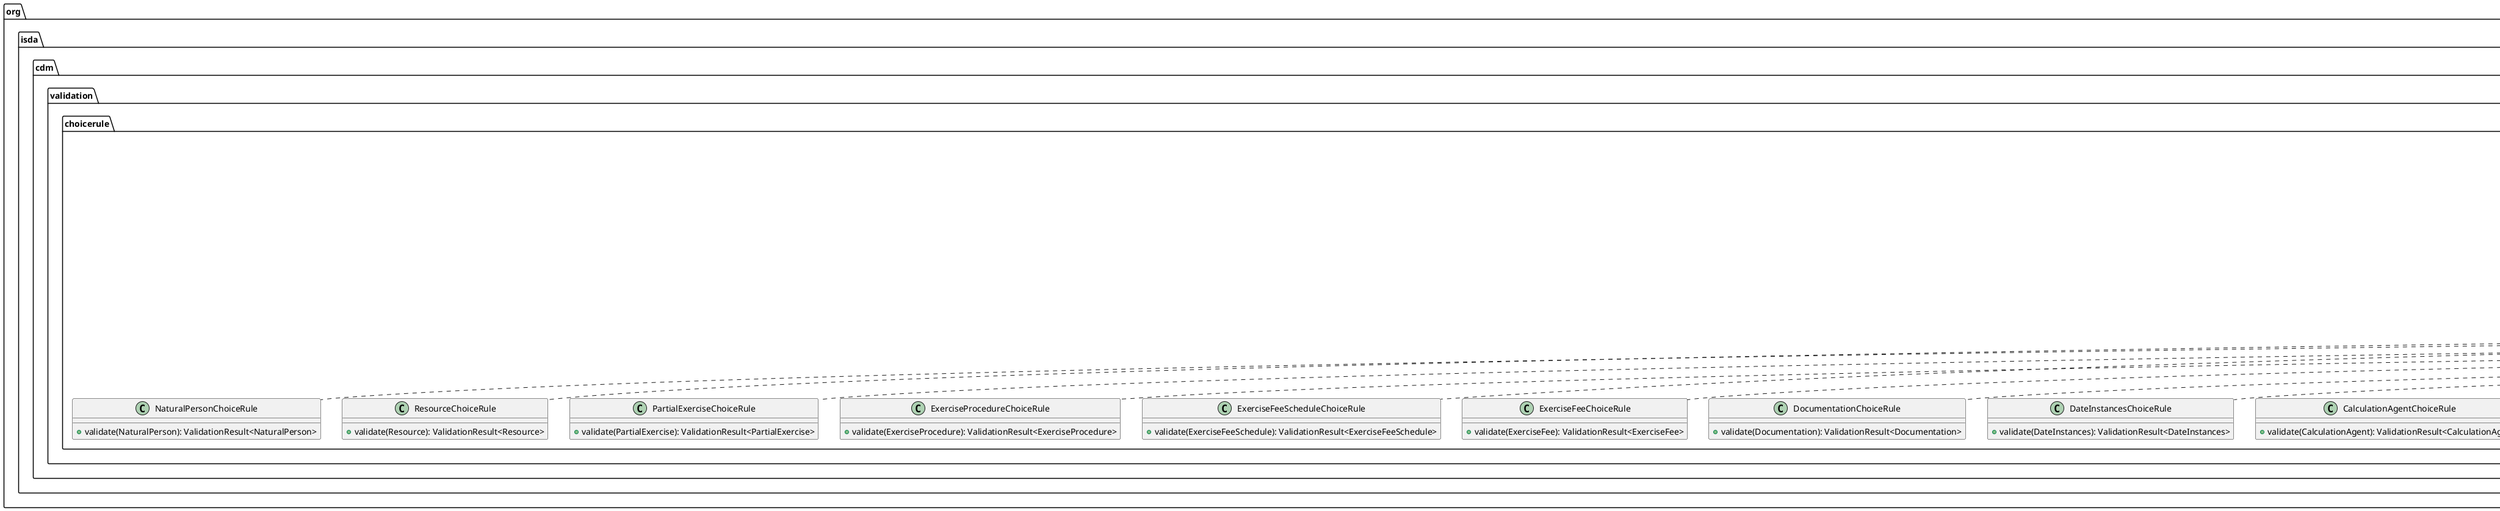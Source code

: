 @startuml

    namespace org.isda.cdm.validation.choicerule {

        class NaturalPersonChoiceRule [[NaturalPersonChoiceRule.html]] {
            +validate(NaturalPerson): ValidationResult<NaturalPerson>
        }

        class ResourceChoiceRule [[ResourceChoiceRule.html]] {
            +validate(Resource): ValidationResult<Resource>
        }

        class PartialExerciseChoiceRule [[PartialExerciseChoiceRule.html]] {
            +validate(PartialExercise): ValidationResult<PartialExercise>
        }

        class ExerciseProcedureChoiceRule [[ExerciseProcedureChoiceRule.html]] {
            +validate(ExerciseProcedure): ValidationResult<ExerciseProcedure>
        }

        class ExerciseFeeScheduleChoiceRule [[ExerciseFeeScheduleChoiceRule.html]] {
            +validate(ExerciseFeeSchedule): ValidationResult<ExerciseFeeSchedule>
        }

        class ExerciseFeeChoiceRule [[ExerciseFeeChoiceRule.html]] {
            +validate(ExerciseFee): ValidationResult<ExerciseFee>
        }

        class DocumentationChoiceRule [[DocumentationChoiceRule.html]] {
            +validate(Documentation): ValidationResult<Documentation>
        }

        class DateInstancesChoiceRule [[DateInstancesChoiceRule.html]] {
            +validate(DateInstances): ValidationResult<DateInstances>
        }

        class CalculationAgentChoiceRule [[CalculationAgentChoiceRule.html]] {
            +validate(CalculationAgent): ValidationResult<CalculationAgent>
        }

        class BusinessCentersChoiceRule [[BusinessCentersChoiceRule.html]] {
            +validate(BusinessCenters): ValidationResult<BusinessCenters>
        }

        class AdjustableOrRelativeDatesChoiceRule [[AdjustableOrRelativeDatesChoiceRule.html]] {
            +validate(AdjustableOrRelativeDates): ValidationResult<AdjustableOrRelativeDates>
        }

        class AdjustableOrRelativeDateChoiceRule [[AdjustableOrRelativeDateChoiceRule.html]] {
            +validate(AdjustableOrRelativeDate): ValidationResult<AdjustableOrRelativeDate>
        }

        class AdjustableDateChoiceRule [[AdjustableDateChoiceRule.html]] {
            +validate(AdjustableDate): ValidationResult<AdjustableDate>
        }

        class WeightedAveragingObservationChoiceRule [[WeightedAveragingObservationChoiceRule.html]] {
            +validate(WeightedAveragingObservation): ValidationResult<WeightedAveragingObservation>
        }

        class TriggerChoice2ChoiceRule [[TriggerChoice2ChoiceRule.html]] {
            +validate(Trigger): ValidationResult<Trigger>
        }

        class TriggerChoice1ChoiceRule [[TriggerChoice1ChoiceRule.html]] {
            +validate(Trigger): ValidationResult<Trigger>
        }

        class PubliclyAvailableInformationChoiceRule [[PubliclyAvailableInformationChoiceRule.html]] {
            +validate(PubliclyAvailableInformation): ValidationResult<PubliclyAvailableInformation>
        }

        class OptionSettlementChoice2ChoiceRule [[OptionSettlementChoice2ChoiceRule.html]] {
            +validate(OptionSettlement): ValidationResult<OptionSettlement>
        }

        class OptionSettlementChoice1ChoiceRule [[OptionSettlementChoice1ChoiceRule.html]] {
            +validate(OptionSettlement): ValidationResult<OptionSettlement>
        }

        class FxFeatureChoiceRule [[FxFeatureChoiceRule.html]] {
            +validate(FxFeature): ValidationResult<FxFeature>
        }

        class FeaturePaymentChoiceRule [[FeaturePaymentChoiceRule.html]] {
            +validate(FeaturePayment): ValidationResult<FeaturePayment>
        }

        class AveragingPeriodChoiceRule [[AveragingPeriodChoiceRule.html]] {
            +validate(AveragingPeriod): ValidationResult<AveragingPeriod>
        }

        class PaymentCalculationPeriodChoiceRule [[PaymentCalculationPeriodChoiceRule.html]] {
            +validate(PaymentCalculationPeriod): ValidationResult<PaymentCalculationPeriod>
        }

        class OptionalEarlyTerminationChoiceRule [[OptionalEarlyTerminationChoiceRule.html]] {
            +validate(OptionalEarlyTermination): ValidationResult<OptionalEarlyTermination>
        }

        class NonDeliverableSettlementChoiceRule [[NonDeliverableSettlementChoiceRule.html]] {
            +validate(NonDeliverableSettlement): ValidationResult<NonDeliverableSettlement>
        }

        class FxFixingDateChoice2ChoiceRule [[FxFixingDateChoice2ChoiceRule.html]] {
            +validate(FxFixingDate): ValidationResult<FxFixingDate>
        }

        class FxFixingDateChoice1ChoiceRule [[FxFixingDateChoice1ChoiceRule.html]] {
            +validate(FxFixingDate): ValidationResult<FxFixingDate>
        }

        class ExtendibleProvisionChoiceRule [[ExtendibleProvisionChoiceRule.html]] {
            +validate(ExtendibleProvision): ValidationResult<ExtendibleProvision>
        }

        class CashSettlementPaymentDateChoiceRule [[CashSettlementPaymentDateChoiceRule.html]] {
            +validate(CashSettlementPaymentDate): ValidationResult<CashSettlementPaymentDate>
        }

        class OptionCashSettlementChoiceRule [[OptionCashSettlementChoiceRule.html]] {
            +validate(OptionCashSettlement): ValidationResult<OptionCashSettlement>
        }

        class CancelableProvisonChoiceRule [[CancelableProvisonChoiceRule.html]] {
            +validate(CancelableProvision): ValidationResult<CancelableProvision>
        }

        class CalculationPeriodDatesChoice2ChoiceRule [[CalculationPeriodDatesChoice2ChoiceRule.html]] {
            +validate(CalculationPeriodDates): ValidationResult<CalculationPeriodDates>
        }

        class CalculationPeriodDatesChoice1ChoiceRule [[CalculationPeriodDatesChoice1ChoiceRule.html]] {
            +validate(CalculationPeriodDates): ValidationResult<CalculationPeriodDates>
        }

        class CalculationPeriodChoice4ChoiceRule [[CalculationPeriodChoice4ChoiceRule.html]] {
            +validate(CalculationPeriod): ValidationResult<CalculationPeriod>
        }

        class CalculationPeriodChoice3ChoiceRule [[CalculationPeriodChoice3ChoiceRule.html]] {
            +validate(CalculationPeriod): ValidationResult<CalculationPeriod>
        }

        class CalculationPeriodChoice2ChoiceRule [[CalculationPeriodChoice2ChoiceRule.html]] {
            +validate(CalculationPeriod): ValidationResult<CalculationPeriod>
        }

        class CalculationPeriodChoice1ChoiceRule [[CalculationPeriodChoice1ChoiceRule.html]] {
            +validate(CalculationPeriod): ValidationResult<CalculationPeriod>
        }

        class PartyContractIdentifierChoiceRule [[PartyContractIdentifierChoiceRule.html]] {
            +validate(PartyContractIdentifier): ValidationResult<PartyContractIdentifier>
        }

        class ContractIdentifierChoiceRule [[ContractIdentifierChoiceRule.html]] {
            +validate(ContractIdentifier): ValidationResult<ContractIdentifier>
        }

        class ReferencePairChoiceRule [[ReferencePairChoiceRule.html]] {
            +validate(ReferencePair): ValidationResult<ReferencePair>
        }

        class ReferenceObligationChoice2ChoiceRule [[ReferenceObligationChoice2ChoiceRule.html]] {
            +validate(ReferenceObligation): ValidationResult<ReferenceObligation>
        }

        class ReferenceObligationChoice1ChoiceRule [[ReferenceObligationChoice1ChoiceRule.html]] {
            +validate(ReferenceObligation): ValidationResult<ReferenceObligation>
        }

        class ReferenceInformationChoiceRule [[ReferenceInformationChoiceRule.html]] {
            +validate(ReferenceInformation): ValidationResult<ReferenceInformation>
        }

        class OptionStrikeExpressionChoiceRule [[OptionStrikeExpressionChoiceRule.html]] {
            +validate(OptionStrike): ValidationResult<OptionStrike>
        }

        class ObligationsChoiceRule [[ObligationsChoiceRule.html]] {
            +validate(Obligations): ValidationResult<Obligations>
        }

        class DeliverableObligationsChoiceRule [[DeliverableObligationsChoiceRule.html]] {
            +validate(DeliverableObligations): ValidationResult<DeliverableObligations>
        }

        class CashSettlementTermsChoiceRule [[CashSettlementTermsChoiceRule.html]] {
            +validate(CashSettlementTerms): ValidationResult<CashSettlementTerms>
        }

        class BasketReferenceInformationChoiceRule [[BasketReferenceInformationChoiceRule.html]] {
            +validate(BasketReferenceInformation): ValidationResult<BasketReferenceInformation>
        }

        class MortgageChoiceRule [[MortgageChoiceRule.html]] {
            +validate(Mortgage): ValidationResult<Mortgage>
        }

        class FixedIncomeSecurityChoiceRule [[FixedIncomeSecurityChoiceRule.html]] {
            +validate(FixedIncomeSecurity): ValidationResult<FixedIncomeSecurity>
        }

        class PaymentDatesChoiceRule [[PaymentDatesChoiceRule.html]] {
            +validate(PaymentDates): ValidationResult<PaymentDates>
        }

        class GeneralTermsChoiceRule [[GeneralTermsChoiceRule.html]] {
            +validate(GeneralTerms): ValidationResult<GeneralTerms>
        }

        class CreditDefaultPayoutChoiceRule [[CreditDefaultPayoutChoiceRule.html]] {
            +validate(CreditDefaultPayout): ValidationResult<CreditDefaultPayout>
        }

        class ContractualQuantityChoiceRule [[ContractualQuantityChoiceRule.html]] {
            +validate(ContractualQuantity): ValidationResult<ContractualQuantity>
        }

        class TransferChoice2ChoiceRule [[TransferChoice2ChoiceRule.html]] {
            +validate(Transfer): ValidationResult<Transfer>
        }

        class TransferChoice1ChoiceRule [[TransferChoice1ChoiceRule.html]] {
            +validate(Transfer): ValidationResult<Transfer>
        }

        class PhysicalExerciseChoiceRule [[PhysicalExerciseChoiceRule.html]] {
            +validate(PhysicalExercise): ValidationResult<PhysicalExercise>
        }

        class ExerciseOutcomeChoiceRule [[ExerciseOutcomeChoiceRule.html]] {
            +validate(ExerciseOutcome): ValidationResult<ExerciseOutcome>
        }

        interface com.rosetta.model.lib.validation.Validator<T> {
            {abstract} +validate(T): ValidationResult<T>
        }
        com.rosetta.model.lib.validation.Validator <|.. NaturalPersonChoiceRule

        com.rosetta.model.lib.validation.Validator <|.. ResourceChoiceRule

        com.rosetta.model.lib.validation.Validator <|.. PartialExerciseChoiceRule

        com.rosetta.model.lib.validation.Validator <|.. ExerciseProcedureChoiceRule

        com.rosetta.model.lib.validation.Validator <|.. ExerciseFeeScheduleChoiceRule

        com.rosetta.model.lib.validation.Validator <|.. ExerciseFeeChoiceRule

        com.rosetta.model.lib.validation.Validator <|.. DocumentationChoiceRule

        com.rosetta.model.lib.validation.Validator <|.. DateInstancesChoiceRule

        com.rosetta.model.lib.validation.Validator <|.. CalculationAgentChoiceRule

        com.rosetta.model.lib.validation.Validator <|.. BusinessCentersChoiceRule

        com.rosetta.model.lib.validation.Validator <|.. AdjustableOrRelativeDatesChoiceRule

        com.rosetta.model.lib.validation.Validator <|.. AdjustableOrRelativeDateChoiceRule

        com.rosetta.model.lib.validation.Validator <|.. AdjustableDateChoiceRule

        com.rosetta.model.lib.validation.Validator <|.. WeightedAveragingObservationChoiceRule

        com.rosetta.model.lib.validation.Validator <|.. TriggerChoice2ChoiceRule

        com.rosetta.model.lib.validation.Validator <|.. TriggerChoice1ChoiceRule

        com.rosetta.model.lib.validation.Validator <|.. PubliclyAvailableInformationChoiceRule

        com.rosetta.model.lib.validation.Validator <|.. OptionSettlementChoice2ChoiceRule

        com.rosetta.model.lib.validation.Validator <|.. OptionSettlementChoice1ChoiceRule

        com.rosetta.model.lib.validation.Validator <|.. FxFeatureChoiceRule

        com.rosetta.model.lib.validation.Validator <|.. FeaturePaymentChoiceRule

        com.rosetta.model.lib.validation.Validator <|.. AveragingPeriodChoiceRule

        com.rosetta.model.lib.validation.Validator <|.. PaymentCalculationPeriodChoiceRule

        com.rosetta.model.lib.validation.Validator <|.. OptionalEarlyTerminationChoiceRule

        com.rosetta.model.lib.validation.Validator <|.. NonDeliverableSettlementChoiceRule

        com.rosetta.model.lib.validation.Validator <|.. FxFixingDateChoice2ChoiceRule

        com.rosetta.model.lib.validation.Validator <|.. FxFixingDateChoice1ChoiceRule

        com.rosetta.model.lib.validation.Validator <|.. ExtendibleProvisionChoiceRule

        com.rosetta.model.lib.validation.Validator <|.. CashSettlementPaymentDateChoiceRule

        com.rosetta.model.lib.validation.Validator <|.. OptionCashSettlementChoiceRule

        com.rosetta.model.lib.validation.Validator <|.. CancelableProvisonChoiceRule

        com.rosetta.model.lib.validation.Validator <|.. CalculationPeriodDatesChoice2ChoiceRule

        com.rosetta.model.lib.validation.Validator <|.. CalculationPeriodDatesChoice1ChoiceRule

        com.rosetta.model.lib.validation.Validator <|.. CalculationPeriodChoice4ChoiceRule

        com.rosetta.model.lib.validation.Validator <|.. CalculationPeriodChoice3ChoiceRule

        com.rosetta.model.lib.validation.Validator <|.. CalculationPeriodChoice2ChoiceRule

        com.rosetta.model.lib.validation.Validator <|.. CalculationPeriodChoice1ChoiceRule

        com.rosetta.model.lib.validation.Validator <|.. PartyContractIdentifierChoiceRule

        com.rosetta.model.lib.validation.Validator <|.. ContractIdentifierChoiceRule

        com.rosetta.model.lib.validation.Validator <|.. ReferencePairChoiceRule

        com.rosetta.model.lib.validation.Validator <|.. ReferenceObligationChoice2ChoiceRule

        com.rosetta.model.lib.validation.Validator <|.. ReferenceObligationChoice1ChoiceRule

        com.rosetta.model.lib.validation.Validator <|.. ReferenceInformationChoiceRule

        com.rosetta.model.lib.validation.Validator <|.. OptionStrikeExpressionChoiceRule

        com.rosetta.model.lib.validation.Validator <|.. ObligationsChoiceRule

        com.rosetta.model.lib.validation.Validator <|.. DeliverableObligationsChoiceRule

        com.rosetta.model.lib.validation.Validator <|.. CashSettlementTermsChoiceRule

        com.rosetta.model.lib.validation.Validator <|.. BasketReferenceInformationChoiceRule

        com.rosetta.model.lib.validation.Validator <|.. MortgageChoiceRule

        com.rosetta.model.lib.validation.Validator <|.. FixedIncomeSecurityChoiceRule

        com.rosetta.model.lib.validation.Validator <|.. PaymentDatesChoiceRule

        com.rosetta.model.lib.validation.Validator <|.. GeneralTermsChoiceRule

        com.rosetta.model.lib.validation.Validator <|.. CreditDefaultPayoutChoiceRule

        com.rosetta.model.lib.validation.Validator <|.. ContractualQuantityChoiceRule

        com.rosetta.model.lib.validation.Validator <|.. TransferChoice2ChoiceRule

        com.rosetta.model.lib.validation.Validator <|.. TransferChoice1ChoiceRule

        com.rosetta.model.lib.validation.Validator <|.. PhysicalExerciseChoiceRule

        com.rosetta.model.lib.validation.Validator <|.. ExerciseOutcomeChoiceRule

    }

@enduml
